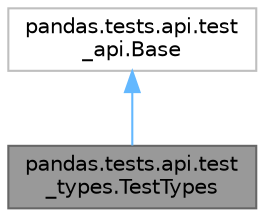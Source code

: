 digraph "pandas.tests.api.test_types.TestTypes"
{
 // LATEX_PDF_SIZE
  bgcolor="transparent";
  edge [fontname=Helvetica,fontsize=10,labelfontname=Helvetica,labelfontsize=10];
  node [fontname=Helvetica,fontsize=10,shape=box,height=0.2,width=0.4];
  Node1 [id="Node000001",label="pandas.tests.api.test\l_types.TestTypes",height=0.2,width=0.4,color="gray40", fillcolor="grey60", style="filled", fontcolor="black",tooltip=" "];
  Node2 -> Node1 [id="edge1_Node000001_Node000002",dir="back",color="steelblue1",style="solid",tooltip=" "];
  Node2 [id="Node000002",label="pandas.tests.api.test\l_api.Base",height=0.2,width=0.4,color="grey75", fillcolor="white", style="filled",URL="$d6/dc6/classpandas_1_1tests_1_1api_1_1test__api_1_1Base.html",tooltip=" "];
}
